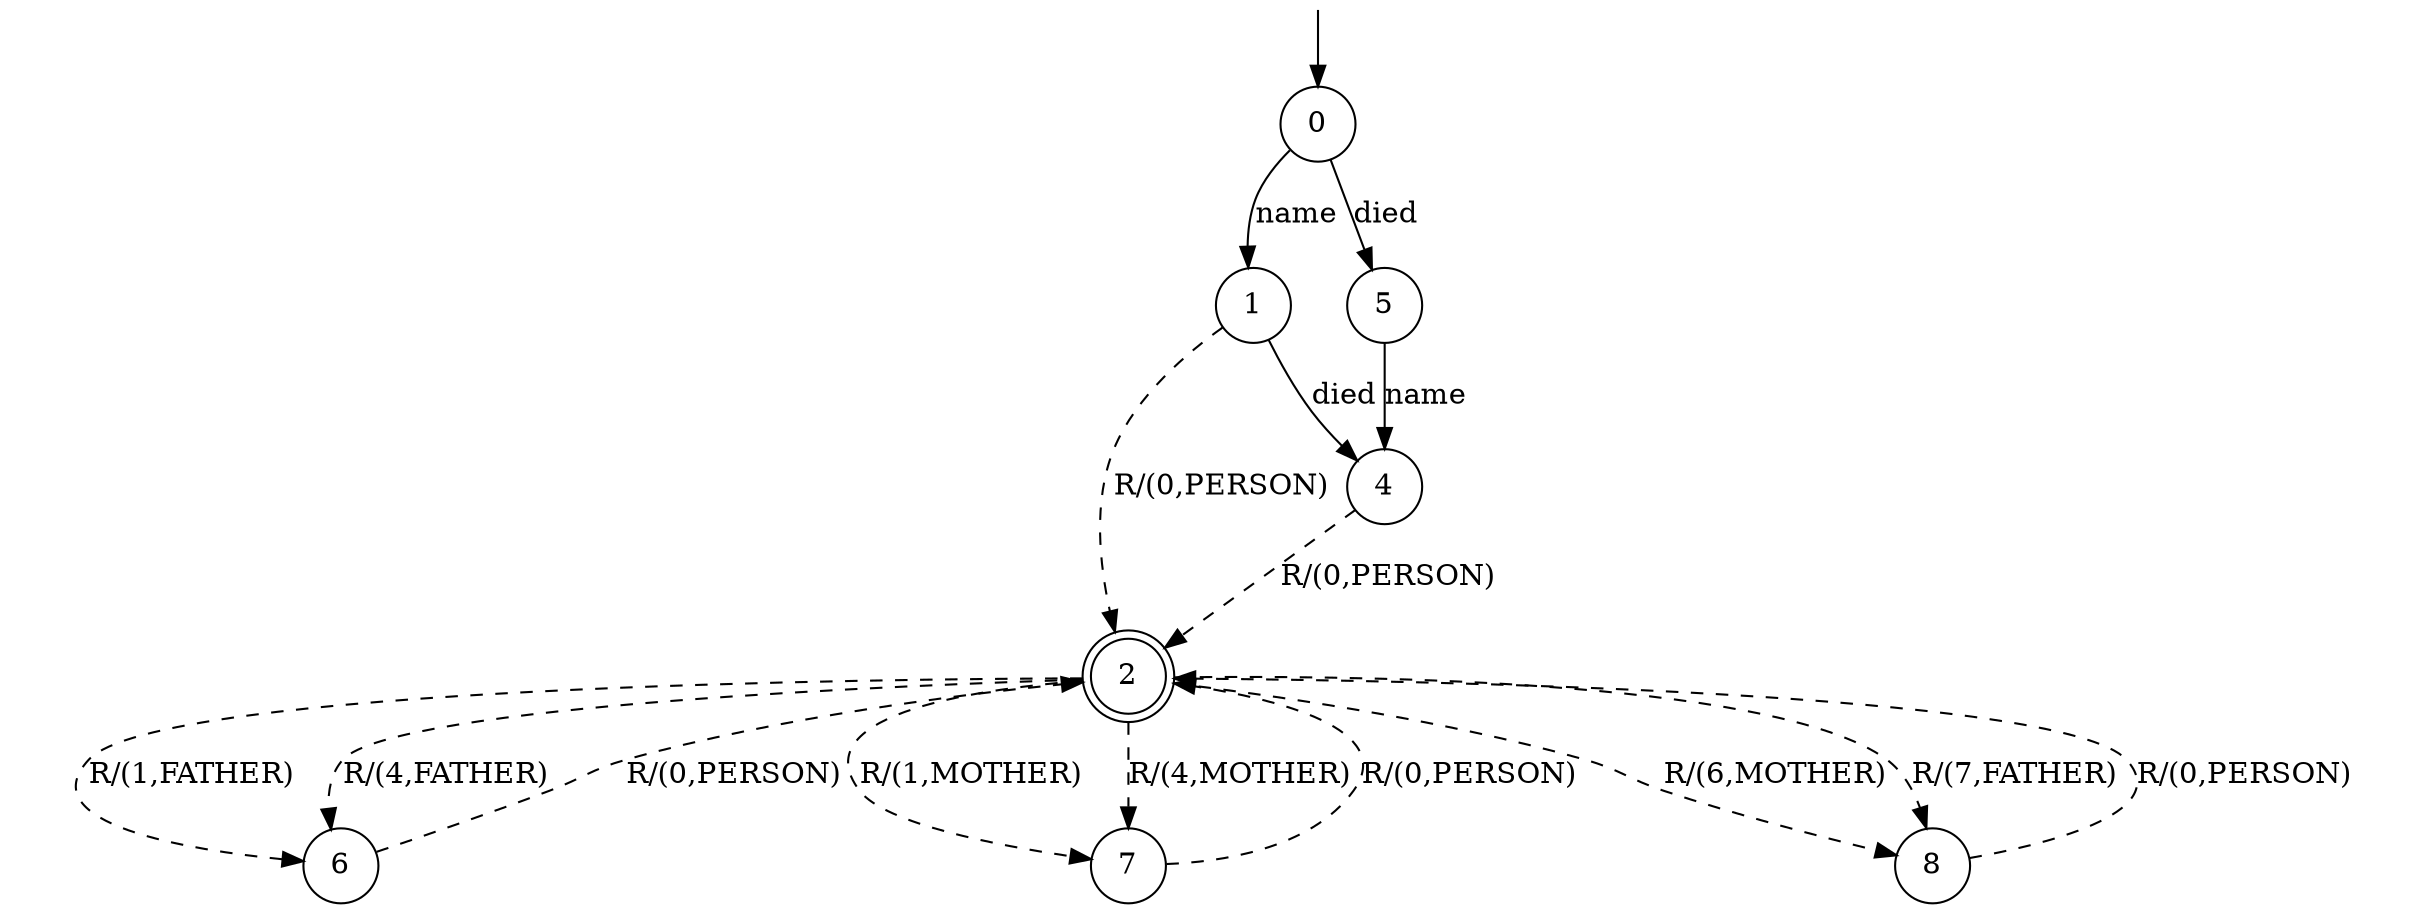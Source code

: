 digraph g {
margin=0;
pad="0.5,0.05";

	s0 [shape="circle" label="0"];
	s1 [shape="circle" label="1"];
	s2 [shape="doublecircle" label="2"];
	s4 [shape="circle" label="4"];
	s5 [shape="circle" label="5"];
	s6 [shape="circle" label="6"];
	s7 [shape="circle" label="7"];
	s8 [shape="circle" label="8"];
	s0 -> s1 [label="name"];
	s0 -> s5 [label="died"];
	s1 -> s4 [label="died"];
	s1 -> s2 [style="dashed" label="R/(0,PERSON)"];
	s2 -> s7 [style="dashed" label="R/(1,MOTHER)"];
	s2 -> s6 [style="dashed" label="R/(1,FATHER)"];
	s2 -> s7 [style="dashed" label="R/(4,MOTHER)"];
	s2 -> s6 [style="dashed" label="R/(4,FATHER)"];
	s2 -> s8 [style="dashed" label="R/(6,MOTHER)"];
	s2 -> s8 [style="dashed" label="R/(7,FATHER)"];
	s4 -> s2 [style="dashed" label="R/(0,PERSON)"];
	s5 -> s4 [label="name"];
	s6 -> s2 [style="dashed" label="R/(0,PERSON)"];
	s7 -> s2 [style="dashed" label="R/(0,PERSON)"];
	s8 -> s2 [style="dashed" label="R/(0,PERSON)"];

__start0 [label="" shape="none" width="0" height="0"];
__start0 -> s0;
}
